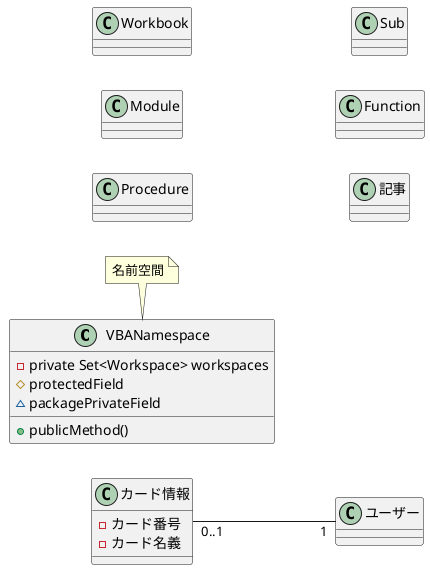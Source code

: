 ' https://zenn.dev/kitabatake/articles/ff586edd162789862d71

@startuml
left to right direction

class VBANamespace {
  - private Set<Workspace> workspaces
  # protectedField
  ~ packagePrivateField
  + publicMethod()
}
note top of VBANamespace: 名前空間
class Workbook
class Module
class Procedure
class Sub
class Function



class ユーザー
class 記事
class カード情報 {
  - カード番号
  - カード名義
}
ユーザー "1" -up- "0..1" カード情報


@enduml
